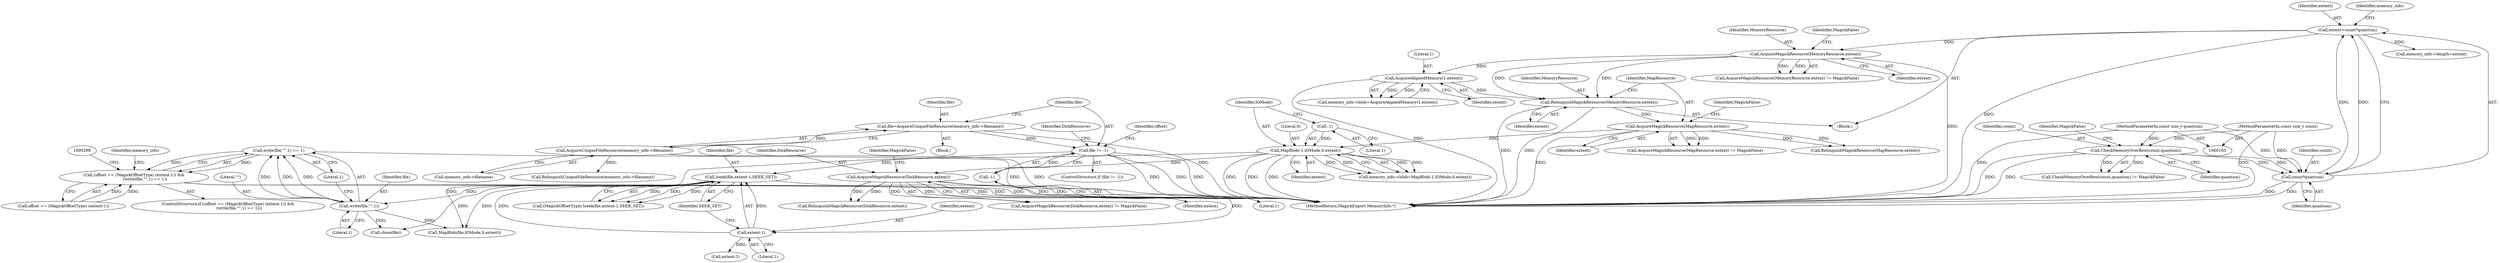 digraph "1_ImageMagick_0474237508f39c4f783208123431815f1ededb76_5@API" {
"1000263" [label="(Call,write(file,\"\",1) == 1)"];
"1000264" [label="(Call,write(file,\"\",1))"];
"1000248" [label="(Call,lseek(file,extent-1,SEEK_SET))"];
"1000238" [label="(Call,file != -1)"];
"1000231" [label="(Call,file=AcquireUniqueFileResource(memory_info->filename))"];
"1000233" [label="(Call,AcquireUniqueFileResource(memory_info->filename))"];
"1000240" [label="(Call,-1)"];
"1000250" [label="(Call,extent-1)"];
"1000225" [label="(Call,AcquireMagickResource(DiskResource,extent))"];
"1000203" [label="(Call,MapBlob(-1,IOMode,0,extent))"];
"1000204" [label="(Call,-1)"];
"1000194" [label="(Call,AcquireMagickResource(MapResource,extent))"];
"1000189" [label="(Call,RelinquishMagickResource(MemoryResource,extent))"];
"1000163" [label="(Call,AcquireMagickResource(MemoryResource,extent))"];
"1000146" [label="(Call,extent=count*quantum)"];
"1000148" [label="(Call,count*quantum)"];
"1000111" [label="(Call,CheckMemoryOverflow(count,quantum))"];
"1000104" [label="(MethodParameterIn,const size_t count)"];
"1000105" [label="(MethodParameterIn,const size_t quantum)"];
"1000172" [label="(Call,AcquireAlignedMemory(1,extent))"];
"1000255" [label="(Call,(offset == (MagickOffsetType) (extent-1)) &&\n                  (write(file,\"\",1) == 1))"];
"1000251" [label="(Identifier,extent)"];
"1000166" [label="(Identifier,MagickFalse)"];
"1000268" [label="(Literal,1)"];
"1000246" [label="(Call,(MagickOffsetType) lseek(file,extent-1,SEEK_SET))"];
"1000240" [label="(Call,-1)"];
"1000224" [label="(Call,AcquireMagickResource(DiskResource,extent) != MagickFalse)"];
"1000263" [label="(Call,write(file,\"\",1) == 1)"];
"1000274" [label="(Call,MapBlob(file,IOMode,0,extent))"];
"1000104" [label="(MethodParameterIn,const size_t count)"];
"1000150" [label="(Identifier,quantum)"];
"1000197" [label="(Identifier,MagickFalse)"];
"1000249" [label="(Identifier,file)"];
"1000163" [label="(Call,AcquireMagickResource(MemoryResource,extent))"];
"1000245" [label="(Identifier,offset)"];
"1000191" [label="(Identifier,extent)"];
"1000146" [label="(Call,extent=count*quantum)"];
"1000111" [label="(Call,CheckMemoryOverflow(count,quantum))"];
"1000225" [label="(Call,AcquireMagickResource(DiskResource,extent))"];
"1000272" [label="(Identifier,memory_info)"];
"1000265" [label="(Identifier,file)"];
"1000250" [label="(Call,extent-1)"];
"1000162" [label="(Call,AcquireMagickResource(MemoryResource,extent) != MagickFalse)"];
"1000303" [label="(Call,RelinquishUniqueFileResource(memory_info->filename))"];
"1000194" [label="(Call,AcquireMagickResource(MapResource,extent))"];
"1000199" [label="(Call,memory_info->blob=MapBlob(-1,IOMode,0,extent))"];
"1000232" [label="(Identifier,file)"];
"1000266" [label="(Literal,\"\")"];
"1000204" [label="(Call,-1)"];
"1000189" [label="(Call,RelinquishMagickResource(MemoryResource,extent))"];
"1000203" [label="(Call,MapBlob(-1,IOMode,0,extent))"];
"1000148" [label="(Call,count*quantum)"];
"1000256" [label="(Call,offset == (MagickOffsetType) (extent-1))"];
"1000229" [label="(Block,)"];
"1000165" [label="(Identifier,extent)"];
"1000168" [label="(Call,memory_info->blob=AcquireAlignedMemory(1,extent))"];
"1000314" [label="(Identifier,DiskResource)"];
"1000264" [label="(Call,write(file,\"\",1))"];
"1000299" [label="(Call,close(file))"];
"1000254" [label="(ControlStructure,if ((offset == (MagickOffsetType) (extent-1)) &&\n                  (write(file,\"\",1) == 1)))"];
"1000205" [label="(Literal,1)"];
"1000196" [label="(Identifier,extent)"];
"1000206" [label="(Identifier,IOMode)"];
"1000174" [label="(Identifier,extent)"];
"1000239" [label="(Identifier,file)"];
"1000149" [label="(Identifier,count)"];
"1000110" [label="(Call,CheckMemoryOverflow(count,quantum) != MagickFalse)"];
"1000260" [label="(Call,extent-1)"];
"1000164" [label="(Identifier,MemoryResource)"];
"1000190" [label="(Identifier,MemoryResource)"];
"1000195" [label="(Identifier,MapResource)"];
"1000172" [label="(Call,AcquireAlignedMemory(1,extent))"];
"1000113" [label="(Identifier,quantum)"];
"1000173" [label="(Literal,1)"];
"1000241" [label="(Literal,1)"];
"1000233" [label="(Call,AcquireUniqueFileResource(memory_info->filename))"];
"1000208" [label="(Identifier,extent)"];
"1000112" [label="(Identifier,count)"];
"1000114" [label="(Identifier,MagickFalse)"];
"1000238" [label="(Call,file != -1)"];
"1000227" [label="(Identifier,extent)"];
"1000313" [label="(Call,RelinquishMagickResource(DiskResource,extent))"];
"1000147" [label="(Identifier,extent)"];
"1000355" [label="(MethodReturn,MagickExport MemoryInfo *)"];
"1000153" [label="(Identifier,memory_info)"];
"1000151" [label="(Call,memory_info->length=extent)"];
"1000193" [label="(Call,AcquireMagickResource(MapResource,extent) != MagickFalse)"];
"1000316" [label="(Call,RelinquishMagickResource(MapResource,extent))"];
"1000105" [label="(MethodParameterIn,const size_t quantum)"];
"1000253" [label="(Identifier,SEEK_SET)"];
"1000252" [label="(Literal,1)"];
"1000207" [label="(Literal,0)"];
"1000106" [label="(Block,)"];
"1000237" [label="(ControlStructure,if (file != -1))"];
"1000267" [label="(Literal,1)"];
"1000228" [label="(Identifier,MagickFalse)"];
"1000226" [label="(Identifier,DiskResource)"];
"1000231" [label="(Call,file=AcquireUniqueFileResource(memory_info->filename))"];
"1000234" [label="(Call,memory_info->filename)"];
"1000255" [label="(Call,(offset == (MagickOffsetType) (extent-1)) &&\n                  (write(file,\"\",1) == 1))"];
"1000248" [label="(Call,lseek(file,extent-1,SEEK_SET))"];
"1000263" -> "1000255"  [label="AST: "];
"1000263" -> "1000268"  [label="CFG: "];
"1000264" -> "1000263"  [label="AST: "];
"1000268" -> "1000263"  [label="AST: "];
"1000255" -> "1000263"  [label="CFG: "];
"1000263" -> "1000355"  [label="DDG: "];
"1000263" -> "1000255"  [label="DDG: "];
"1000263" -> "1000255"  [label="DDG: "];
"1000264" -> "1000263"  [label="DDG: "];
"1000264" -> "1000263"  [label="DDG: "];
"1000264" -> "1000263"  [label="DDG: "];
"1000264" -> "1000267"  [label="CFG: "];
"1000265" -> "1000264"  [label="AST: "];
"1000266" -> "1000264"  [label="AST: "];
"1000267" -> "1000264"  [label="AST: "];
"1000268" -> "1000264"  [label="CFG: "];
"1000248" -> "1000264"  [label="DDG: "];
"1000264" -> "1000274"  [label="DDG: "];
"1000264" -> "1000299"  [label="DDG: "];
"1000248" -> "1000246"  [label="AST: "];
"1000248" -> "1000253"  [label="CFG: "];
"1000249" -> "1000248"  [label="AST: "];
"1000250" -> "1000248"  [label="AST: "];
"1000253" -> "1000248"  [label="AST: "];
"1000246" -> "1000248"  [label="CFG: "];
"1000248" -> "1000355"  [label="DDG: "];
"1000248" -> "1000246"  [label="DDG: "];
"1000248" -> "1000246"  [label="DDG: "];
"1000248" -> "1000246"  [label="DDG: "];
"1000238" -> "1000248"  [label="DDG: "];
"1000250" -> "1000248"  [label="DDG: "];
"1000250" -> "1000248"  [label="DDG: "];
"1000248" -> "1000274"  [label="DDG: "];
"1000248" -> "1000299"  [label="DDG: "];
"1000238" -> "1000237"  [label="AST: "];
"1000238" -> "1000240"  [label="CFG: "];
"1000239" -> "1000238"  [label="AST: "];
"1000240" -> "1000238"  [label="AST: "];
"1000245" -> "1000238"  [label="CFG: "];
"1000314" -> "1000238"  [label="CFG: "];
"1000238" -> "1000355"  [label="DDG: "];
"1000238" -> "1000355"  [label="DDG: "];
"1000238" -> "1000355"  [label="DDG: "];
"1000231" -> "1000238"  [label="DDG: "];
"1000240" -> "1000238"  [label="DDG: "];
"1000231" -> "1000229"  [label="AST: "];
"1000231" -> "1000233"  [label="CFG: "];
"1000232" -> "1000231"  [label="AST: "];
"1000233" -> "1000231"  [label="AST: "];
"1000239" -> "1000231"  [label="CFG: "];
"1000231" -> "1000355"  [label="DDG: "];
"1000233" -> "1000231"  [label="DDG: "];
"1000233" -> "1000234"  [label="CFG: "];
"1000234" -> "1000233"  [label="AST: "];
"1000233" -> "1000355"  [label="DDG: "];
"1000233" -> "1000303"  [label="DDG: "];
"1000240" -> "1000241"  [label="CFG: "];
"1000241" -> "1000240"  [label="AST: "];
"1000250" -> "1000252"  [label="CFG: "];
"1000251" -> "1000250"  [label="AST: "];
"1000252" -> "1000250"  [label="AST: "];
"1000253" -> "1000250"  [label="CFG: "];
"1000225" -> "1000250"  [label="DDG: "];
"1000250" -> "1000260"  [label="DDG: "];
"1000225" -> "1000224"  [label="AST: "];
"1000225" -> "1000227"  [label="CFG: "];
"1000226" -> "1000225"  [label="AST: "];
"1000227" -> "1000225"  [label="AST: "];
"1000228" -> "1000225"  [label="CFG: "];
"1000225" -> "1000355"  [label="DDG: "];
"1000225" -> "1000224"  [label="DDG: "];
"1000225" -> "1000224"  [label="DDG: "];
"1000203" -> "1000225"  [label="DDG: "];
"1000225" -> "1000313"  [label="DDG: "];
"1000225" -> "1000313"  [label="DDG: "];
"1000203" -> "1000199"  [label="AST: "];
"1000203" -> "1000208"  [label="CFG: "];
"1000204" -> "1000203"  [label="AST: "];
"1000206" -> "1000203"  [label="AST: "];
"1000207" -> "1000203"  [label="AST: "];
"1000208" -> "1000203"  [label="AST: "];
"1000199" -> "1000203"  [label="CFG: "];
"1000203" -> "1000355"  [label="DDG: "];
"1000203" -> "1000355"  [label="DDG: "];
"1000203" -> "1000355"  [label="DDG: "];
"1000203" -> "1000199"  [label="DDG: "];
"1000203" -> "1000199"  [label="DDG: "];
"1000203" -> "1000199"  [label="DDG: "];
"1000203" -> "1000199"  [label="DDG: "];
"1000204" -> "1000203"  [label="DDG: "];
"1000194" -> "1000203"  [label="DDG: "];
"1000203" -> "1000274"  [label="DDG: "];
"1000204" -> "1000205"  [label="CFG: "];
"1000205" -> "1000204"  [label="AST: "];
"1000206" -> "1000204"  [label="CFG: "];
"1000194" -> "1000193"  [label="AST: "];
"1000194" -> "1000196"  [label="CFG: "];
"1000195" -> "1000194"  [label="AST: "];
"1000196" -> "1000194"  [label="AST: "];
"1000197" -> "1000194"  [label="CFG: "];
"1000194" -> "1000355"  [label="DDG: "];
"1000194" -> "1000193"  [label="DDG: "];
"1000194" -> "1000193"  [label="DDG: "];
"1000189" -> "1000194"  [label="DDG: "];
"1000194" -> "1000316"  [label="DDG: "];
"1000194" -> "1000316"  [label="DDG: "];
"1000189" -> "1000106"  [label="AST: "];
"1000189" -> "1000191"  [label="CFG: "];
"1000190" -> "1000189"  [label="AST: "];
"1000191" -> "1000189"  [label="AST: "];
"1000195" -> "1000189"  [label="CFG: "];
"1000189" -> "1000355"  [label="DDG: "];
"1000189" -> "1000355"  [label="DDG: "];
"1000163" -> "1000189"  [label="DDG: "];
"1000163" -> "1000189"  [label="DDG: "];
"1000172" -> "1000189"  [label="DDG: "];
"1000163" -> "1000162"  [label="AST: "];
"1000163" -> "1000165"  [label="CFG: "];
"1000164" -> "1000163"  [label="AST: "];
"1000165" -> "1000163"  [label="AST: "];
"1000166" -> "1000163"  [label="CFG: "];
"1000163" -> "1000355"  [label="DDG: "];
"1000163" -> "1000162"  [label="DDG: "];
"1000163" -> "1000162"  [label="DDG: "];
"1000146" -> "1000163"  [label="DDG: "];
"1000163" -> "1000172"  [label="DDG: "];
"1000146" -> "1000106"  [label="AST: "];
"1000146" -> "1000148"  [label="CFG: "];
"1000147" -> "1000146"  [label="AST: "];
"1000148" -> "1000146"  [label="AST: "];
"1000153" -> "1000146"  [label="CFG: "];
"1000146" -> "1000355"  [label="DDG: "];
"1000148" -> "1000146"  [label="DDG: "];
"1000148" -> "1000146"  [label="DDG: "];
"1000146" -> "1000151"  [label="DDG: "];
"1000148" -> "1000150"  [label="CFG: "];
"1000149" -> "1000148"  [label="AST: "];
"1000150" -> "1000148"  [label="AST: "];
"1000148" -> "1000355"  [label="DDG: "];
"1000148" -> "1000355"  [label="DDG: "];
"1000111" -> "1000148"  [label="DDG: "];
"1000111" -> "1000148"  [label="DDG: "];
"1000104" -> "1000148"  [label="DDG: "];
"1000105" -> "1000148"  [label="DDG: "];
"1000111" -> "1000110"  [label="AST: "];
"1000111" -> "1000113"  [label="CFG: "];
"1000112" -> "1000111"  [label="AST: "];
"1000113" -> "1000111"  [label="AST: "];
"1000114" -> "1000111"  [label="CFG: "];
"1000111" -> "1000355"  [label="DDG: "];
"1000111" -> "1000355"  [label="DDG: "];
"1000111" -> "1000110"  [label="DDG: "];
"1000111" -> "1000110"  [label="DDG: "];
"1000104" -> "1000111"  [label="DDG: "];
"1000105" -> "1000111"  [label="DDG: "];
"1000104" -> "1000103"  [label="AST: "];
"1000104" -> "1000355"  [label="DDG: "];
"1000105" -> "1000103"  [label="AST: "];
"1000105" -> "1000355"  [label="DDG: "];
"1000172" -> "1000168"  [label="AST: "];
"1000172" -> "1000174"  [label="CFG: "];
"1000173" -> "1000172"  [label="AST: "];
"1000174" -> "1000172"  [label="AST: "];
"1000168" -> "1000172"  [label="CFG: "];
"1000172" -> "1000355"  [label="DDG: "];
"1000172" -> "1000168"  [label="DDG: "];
"1000172" -> "1000168"  [label="DDG: "];
"1000255" -> "1000254"  [label="AST: "];
"1000255" -> "1000256"  [label="CFG: "];
"1000256" -> "1000255"  [label="AST: "];
"1000272" -> "1000255"  [label="CFG: "];
"1000298" -> "1000255"  [label="CFG: "];
"1000255" -> "1000355"  [label="DDG: "];
"1000255" -> "1000355"  [label="DDG: "];
"1000255" -> "1000355"  [label="DDG: "];
"1000256" -> "1000255"  [label="DDG: "];
"1000256" -> "1000255"  [label="DDG: "];
}
